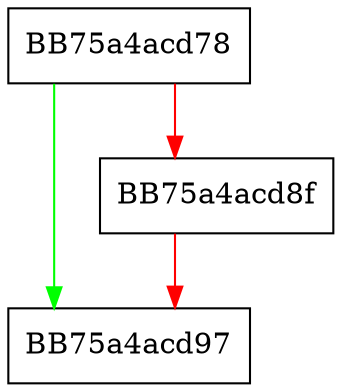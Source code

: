 digraph reset {
  node [shape="box"];
  graph [splines=ortho];
  BB75a4acd78 -> BB75a4acd97 [color="green"];
  BB75a4acd78 -> BB75a4acd8f [color="red"];
  BB75a4acd8f -> BB75a4acd97 [color="red"];
}